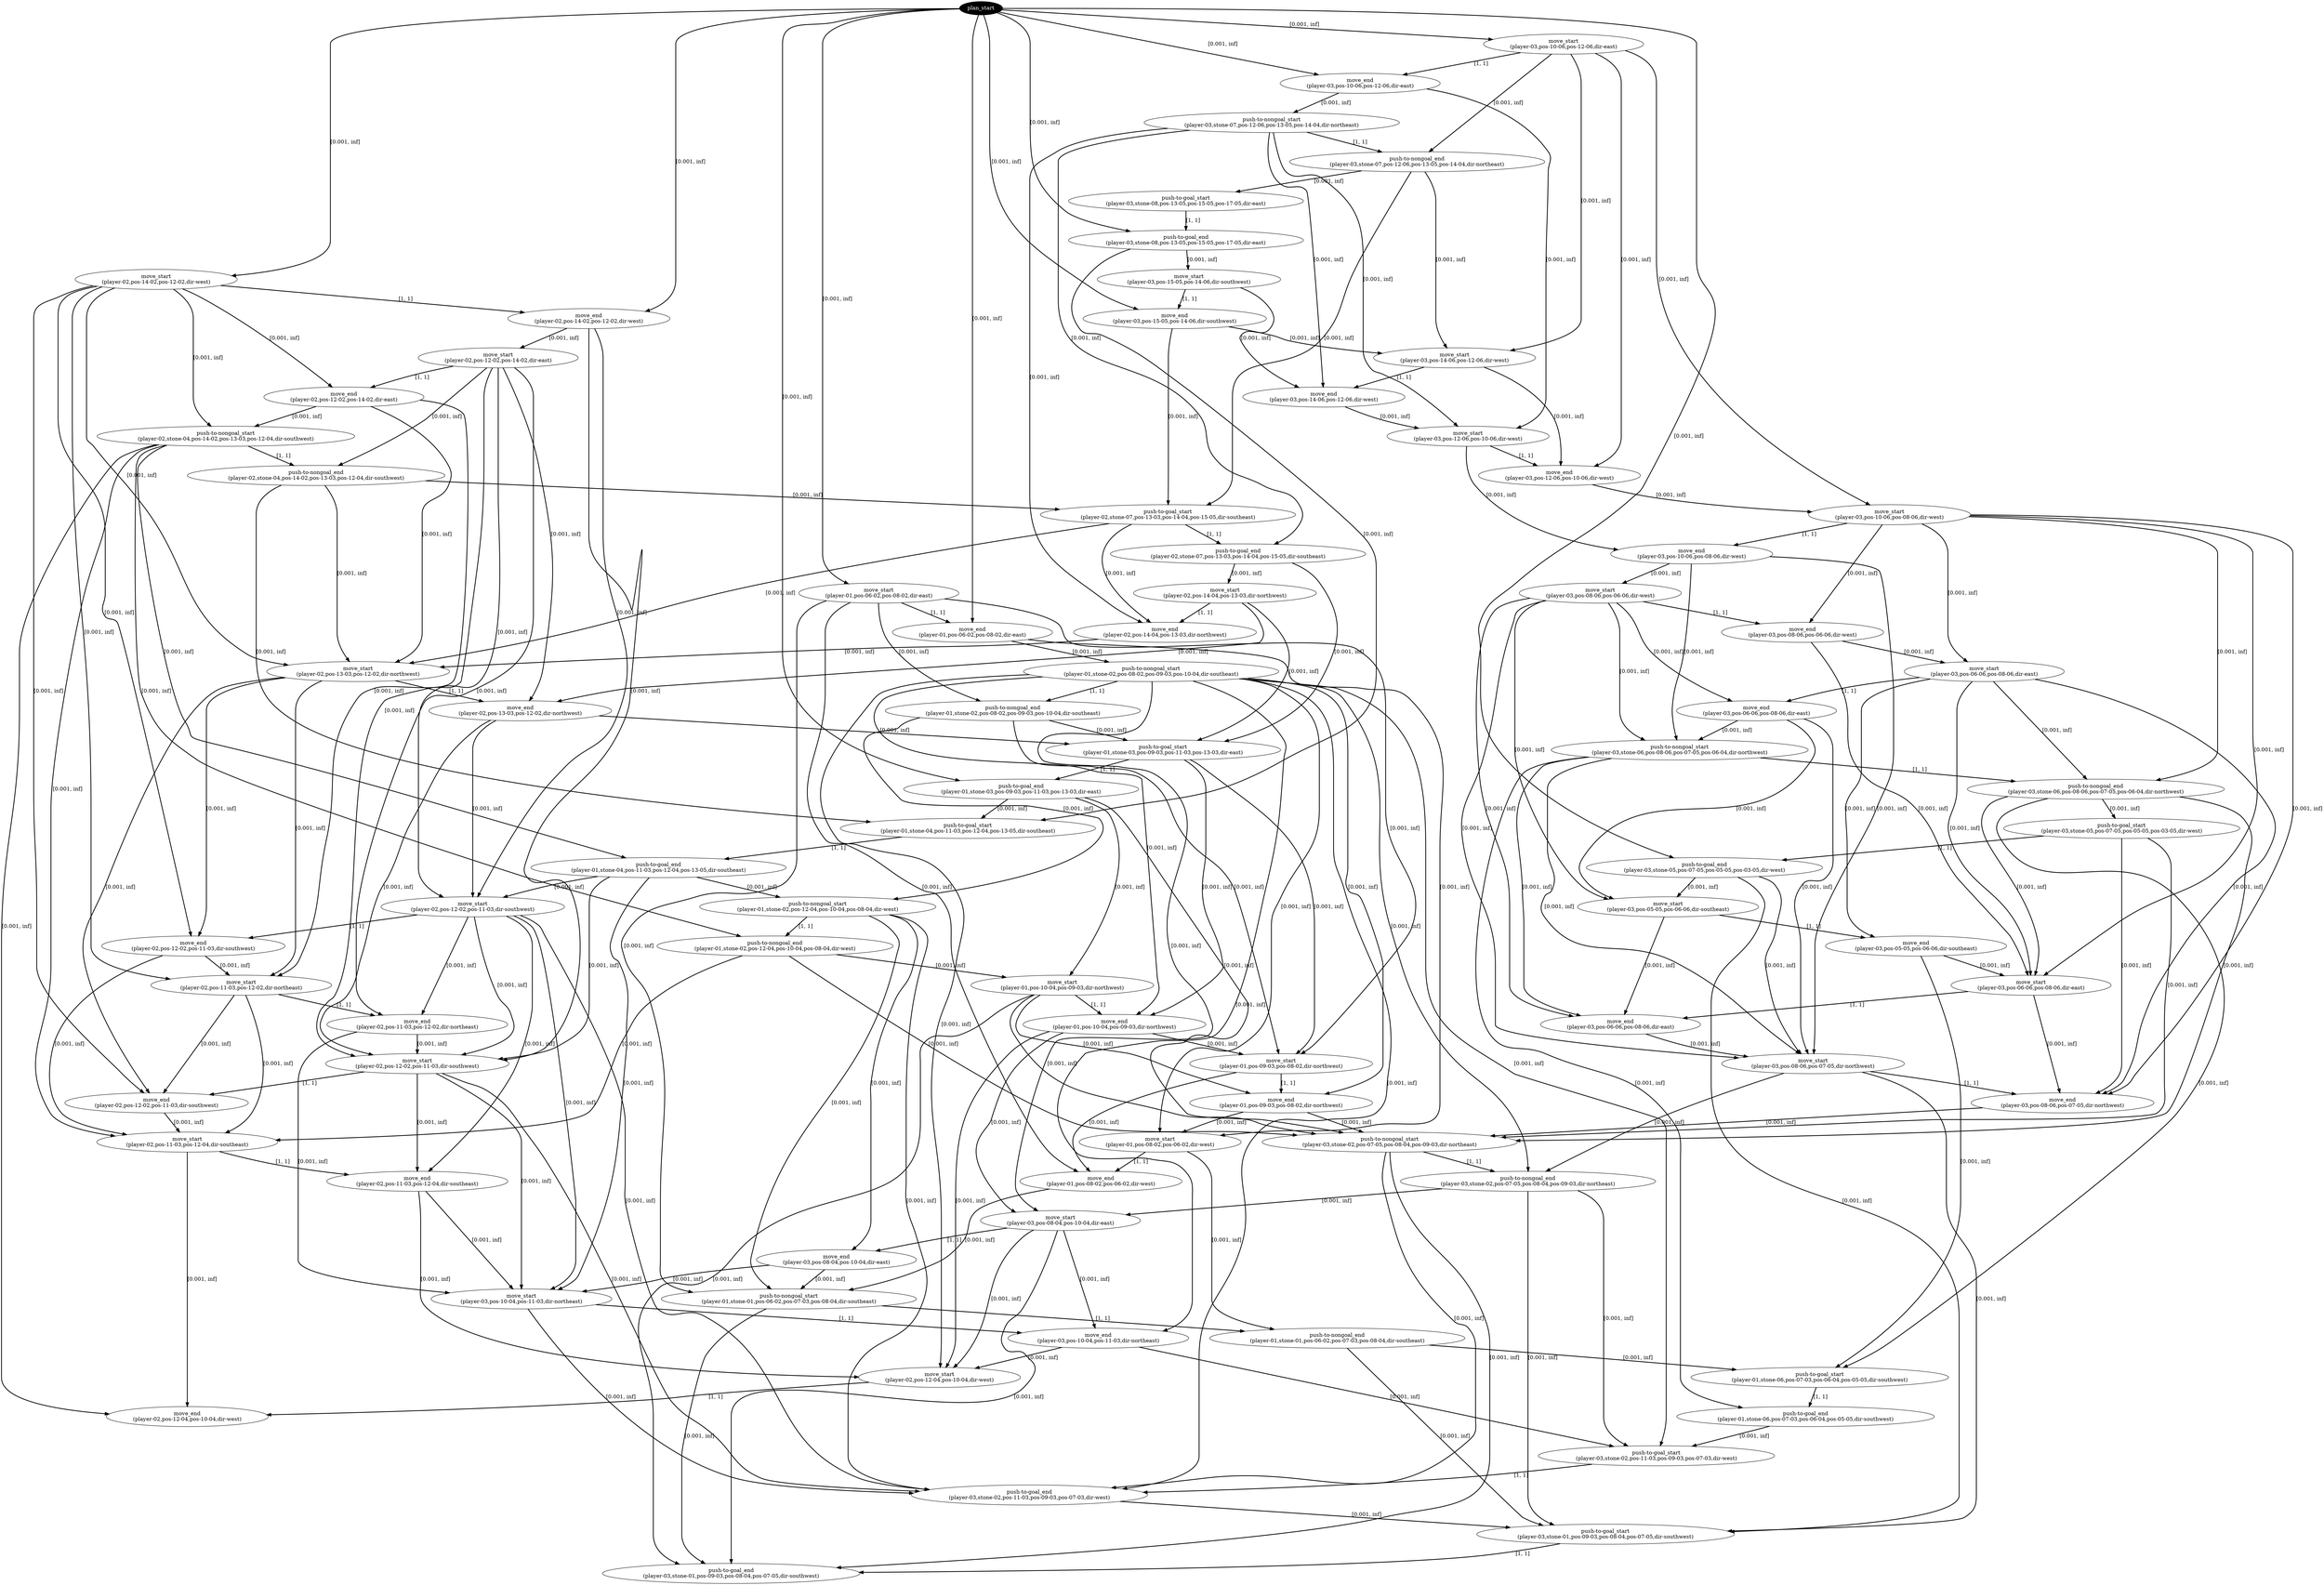 digraph plan {
0[ label="plan_start",style=filled,fillcolor=black,fontcolor=white];
1[ label="move_start
(player-02,pos-14-02,pos-12-02,dir-west)"];
2[ label="move_end
(player-02,pos-14-02,pos-12-02,dir-west)"];
3[ label="move_start
(player-01,pos-06-02,pos-08-02,dir-east)"];
4[ label="move_end
(player-01,pos-06-02,pos-08-02,dir-east)"];
5[ label="move_start
(player-03,pos-10-06,pos-12-06,dir-east)"];
6[ label="move_end
(player-03,pos-10-06,pos-12-06,dir-east)"];
7[ label="push-to-nongoal_start
(player-01,stone-02,pos-08-02,pos-09-03,pos-10-04,dir-southeast)"];
8[ label="push-to-nongoal_end
(player-01,stone-02,pos-08-02,pos-09-03,pos-10-04,dir-southeast)"];
9[ label="move_start
(player-02,pos-12-02,pos-14-02,dir-east)"];
10[ label="move_end
(player-02,pos-12-02,pos-14-02,dir-east)"];
11[ label="push-to-nongoal_start
(player-03,stone-07,pos-12-06,pos-13-05,pos-14-04,dir-northeast)"];
12[ label="push-to-nongoal_end
(player-03,stone-07,pos-12-06,pos-13-05,pos-14-04,dir-northeast)"];
13[ label="push-to-goal_start
(player-03,stone-08,pos-13-05,pos-15-05,pos-17-05,dir-east)"];
14[ label="push-to-goal_end
(player-03,stone-08,pos-13-05,pos-15-05,pos-17-05,dir-east)"];
15[ label="push-to-nongoal_start
(player-02,stone-04,pos-14-02,pos-13-03,pos-12-04,dir-southwest)"];
16[ label="push-to-nongoal_end
(player-02,stone-04,pos-14-02,pos-13-03,pos-12-04,dir-southwest)"];
17[ label="move_start
(player-03,pos-15-05,pos-14-06,dir-southwest)"];
18[ label="move_end
(player-03,pos-15-05,pos-14-06,dir-southwest)"];
19[ label="move_start
(player-03,pos-14-06,pos-12-06,dir-west)"];
20[ label="move_end
(player-03,pos-14-06,pos-12-06,dir-west)"];
21[ label="push-to-goal_start
(player-02,stone-07,pos-13-03,pos-14-04,pos-15-05,dir-southeast)"];
22[ label="push-to-goal_end
(player-02,stone-07,pos-13-03,pos-14-04,pos-15-05,dir-southeast)"];
23[ label="move_start
(player-03,pos-12-06,pos-10-06,dir-west)"];
24[ label="move_end
(player-03,pos-12-06,pos-10-06,dir-west)"];
25[ label="move_start
(player-02,pos-14-04,pos-13-03,dir-northwest)"];
26[ label="move_end
(player-02,pos-14-04,pos-13-03,dir-northwest)"];
27[ label="move_start
(player-03,pos-10-06,pos-08-06,dir-west)"];
28[ label="move_end
(player-03,pos-10-06,pos-08-06,dir-west)"];
29[ label="move_start
(player-02,pos-13-03,pos-12-02,dir-northwest)"];
30[ label="move_end
(player-02,pos-13-03,pos-12-02,dir-northwest)"];
31[ label="move_start
(player-03,pos-08-06,pos-06-06,dir-west)"];
32[ label="move_end
(player-03,pos-08-06,pos-06-06,dir-west)"];
33[ label="push-to-goal_start
(player-01,stone-03,pos-09-03,pos-11-03,pos-13-03,dir-east)"];
34[ label="push-to-goal_end
(player-01,stone-03,pos-09-03,pos-11-03,pos-13-03,dir-east)"];
35[ label="push-to-goal_start
(player-01,stone-04,pos-11-03,pos-12-04,pos-13-05,dir-southeast)"];
36[ label="push-to-goal_end
(player-01,stone-04,pos-11-03,pos-12-04,pos-13-05,dir-southeast)"];
37[ label="move_start
(player-03,pos-06-06,pos-08-06,dir-east)"];
38[ label="move_end
(player-03,pos-06-06,pos-08-06,dir-east)"];
39[ label="move_start
(player-02,pos-12-02,pos-11-03,dir-southwest)"];
40[ label="move_end
(player-02,pos-12-02,pos-11-03,dir-southwest)"];
41[ label="push-to-nongoal_start
(player-01,stone-02,pos-12-04,pos-10-04,pos-08-04,dir-west)"];
42[ label="push-to-nongoal_end
(player-01,stone-02,pos-12-04,pos-10-04,pos-08-04,dir-west)"];
43[ label="push-to-nongoal_start
(player-03,stone-06,pos-08-06,pos-07-05,pos-06-04,dir-northwest)"];
44[ label="push-to-nongoal_end
(player-03,stone-06,pos-08-06,pos-07-05,pos-06-04,dir-northwest)"];
45[ label="move_start
(player-01,pos-10-04,pos-09-03,dir-northwest)"];
46[ label="move_end
(player-01,pos-10-04,pos-09-03,dir-northwest)"];
47[ label="push-to-goal_start
(player-03,stone-05,pos-07-05,pos-05-05,pos-03-05,dir-west)"];
48[ label="push-to-goal_end
(player-03,stone-05,pos-07-05,pos-05-05,pos-03-05,dir-west)"];
49[ label="move_start
(player-02,pos-11-03,pos-12-02,dir-northeast)"];
50[ label="move_end
(player-02,pos-11-03,pos-12-02,dir-northeast)"];
51[ label="move_start
(player-03,pos-05-05,pos-06-06,dir-southeast)"];
52[ label="move_end
(player-03,pos-05-05,pos-06-06,dir-southeast)"];
53[ label="move_start
(player-01,pos-09-03,pos-08-02,dir-northwest)"];
54[ label="move_end
(player-01,pos-09-03,pos-08-02,dir-northwest)"];
55[ label="move_start
(player-02,pos-12-02,pos-11-03,dir-southwest)"];
56[ label="move_end
(player-02,pos-12-02,pos-11-03,dir-southwest)"];
57[ label="move_start
(player-03,pos-06-06,pos-08-06,dir-east)"];
58[ label="move_end
(player-03,pos-06-06,pos-08-06,dir-east)"];
59[ label="move_start
(player-01,pos-08-02,pos-06-02,dir-west)"];
60[ label="move_end
(player-01,pos-08-02,pos-06-02,dir-west)"];
61[ label="move_start
(player-02,pos-11-03,pos-12-04,dir-southeast)"];
62[ label="move_end
(player-02,pos-11-03,pos-12-04,dir-southeast)"];
63[ label="move_start
(player-03,pos-08-06,pos-07-05,dir-northwest)"];
64[ label="move_end
(player-03,pos-08-06,pos-07-05,dir-northwest)"];
65[ label="push-to-nongoal_start
(player-03,stone-02,pos-07-05,pos-08-04,pos-09-03,dir-northeast)"];
66[ label="push-to-nongoal_end
(player-03,stone-02,pos-07-05,pos-08-04,pos-09-03,dir-northeast)"];
67[ label="move_start
(player-03,pos-08-04,pos-10-04,dir-east)"];
68[ label="move_end
(player-03,pos-08-04,pos-10-04,dir-east)"];
69[ label="move_start
(player-03,pos-10-04,pos-11-03,dir-northeast)"];
70[ label="move_end
(player-03,pos-10-04,pos-11-03,dir-northeast)"];
71[ label="push-to-nongoal_start
(player-01,stone-01,pos-06-02,pos-07-03,pos-08-04,dir-southeast)"];
72[ label="push-to-nongoal_end
(player-01,stone-01,pos-06-02,pos-07-03,pos-08-04,dir-southeast)"];
73[ label="move_start
(player-02,pos-12-04,pos-10-04,dir-west)"];
74[ label="move_end
(player-02,pos-12-04,pos-10-04,dir-west)"];
75[ label="push-to-goal_start
(player-01,stone-06,pos-07-03,pos-06-04,pos-05-05,dir-southwest)"];
76[ label="push-to-goal_end
(player-01,stone-06,pos-07-03,pos-06-04,pos-05-05,dir-southwest)"];
77[ label="push-to-goal_start
(player-03,stone-02,pos-11-03,pos-09-03,pos-07-03,dir-west)"];
78[ label="push-to-goal_end
(player-03,stone-02,pos-11-03,pos-09-03,pos-07-03,dir-west)"];
79[ label="push-to-goal_start
(player-03,stone-01,pos-09-03,pos-08-04,pos-07-05,dir-southwest)"];
80[ label="push-to-goal_end
(player-03,stone-01,pos-09-03,pos-08-04,pos-07-05,dir-southwest)"];
"0" -> "1" [ label="[0.001, inf]" , penwidth=2, color="black"]
"0" -> "3" [ label="[0.001, inf]" , penwidth=2, color="black"]
"0" -> "5" [ label="[0.001, inf]" , penwidth=2, color="black"]
"1" -> "2" [ label="[1, 1]" , penwidth=2, color="black"]
"0" -> "2" [ label="[0.001, inf]" , penwidth=2, color="black"]
"3" -> "4" [ label="[1, 1]" , penwidth=2, color="black"]
"0" -> "4" [ label="[0.001, inf]" , penwidth=2, color="black"]
"5" -> "6" [ label="[1, 1]" , penwidth=2, color="black"]
"0" -> "6" [ label="[0.001, inf]" , penwidth=2, color="black"]
"4" -> "7" [ label="[0.001, inf]" , penwidth=2, color="black"]
"2" -> "9" [ label="[0.001, inf]" , penwidth=2, color="black"]
"6" -> "11" [ label="[0.001, inf]" , penwidth=2, color="black"]
"7" -> "8" [ label="[1, 1]" , penwidth=2, color="black"]
"3" -> "8" [ label="[0.001, inf]" , penwidth=2, color="black"]
"9" -> "10" [ label="[1, 1]" , penwidth=2, color="black"]
"1" -> "10" [ label="[0.001, inf]" , penwidth=2, color="black"]
"11" -> "12" [ label="[1, 1]" , penwidth=2, color="black"]
"5" -> "12" [ label="[0.001, inf]" , penwidth=2, color="black"]
"12" -> "13" [ label="[0.001, inf]" , penwidth=2, color="black"]
"10" -> "15" [ label="[0.001, inf]" , penwidth=2, color="black"]
"1" -> "15" [ label="[0.001, inf]" , penwidth=2, color="black"]
"13" -> "14" [ label="[1, 1]" , penwidth=2, color="black"]
"0" -> "14" [ label="[0.001, inf]" , penwidth=2, color="black"]
"15" -> "16" [ label="[1, 1]" , penwidth=2, color="black"]
"9" -> "16" [ label="[0.001, inf]" , penwidth=2, color="black"]
"14" -> "17" [ label="[0.001, inf]" , penwidth=2, color="black"]
"17" -> "18" [ label="[1, 1]" , penwidth=2, color="black"]
"0" -> "18" [ label="[0.001, inf]" , penwidth=2, color="black"]
"18" -> "19" [ label="[0.001, inf]" , penwidth=2, color="black"]
"12" -> "19" [ label="[0.001, inf]" , penwidth=2, color="black"]
"5" -> "19" [ label="[0.001, inf]" , penwidth=2, color="black"]
"16" -> "21" [ label="[0.001, inf]" , penwidth=2, color="black"]
"12" -> "21" [ label="[0.001, inf]" , penwidth=2, color="black"]
"18" -> "21" [ label="[0.001, inf]" , penwidth=2, color="black"]
"19" -> "20" [ label="[1, 1]" , penwidth=2, color="black"]
"17" -> "20" [ label="[0.001, inf]" , penwidth=2, color="black"]
"11" -> "20" [ label="[0.001, inf]" , penwidth=2, color="black"]
"21" -> "22" [ label="[1, 1]" , penwidth=2, color="black"]
"11" -> "22" [ label="[0.001, inf]" , penwidth=2, color="black"]
"20" -> "23" [ label="[0.001, inf]" , penwidth=2, color="black"]
"6" -> "23" [ label="[0.001, inf]" , penwidth=2, color="black"]
"11" -> "23" [ label="[0.001, inf]" , penwidth=2, color="black"]
"22" -> "25" [ label="[0.001, inf]" , penwidth=2, color="black"]
"23" -> "24" [ label="[1, 1]" , penwidth=2, color="black"]
"19" -> "24" [ label="[0.001, inf]" , penwidth=2, color="black"]
"5" -> "24" [ label="[0.001, inf]" , penwidth=2, color="black"]
"25" -> "26" [ label="[1, 1]" , penwidth=2, color="black"]
"21" -> "26" [ label="[0.001, inf]" , penwidth=2, color="black"]
"11" -> "26" [ label="[0.001, inf]" , penwidth=2, color="black"]
"24" -> "27" [ label="[0.001, inf]" , penwidth=2, color="black"]
"5" -> "27" [ label="[0.001, inf]" , penwidth=2, color="black"]
"26" -> "29" [ label="[0.001, inf]" , penwidth=2, color="black"]
"10" -> "29" [ label="[0.001, inf]" , penwidth=2, color="black"]
"21" -> "29" [ label="[0.001, inf]" , penwidth=2, color="black"]
"16" -> "29" [ label="[0.001, inf]" , penwidth=2, color="black"]
"1" -> "29" [ label="[0.001, inf]" , penwidth=2, color="black"]
"27" -> "28" [ label="[1, 1]" , penwidth=2, color="black"]
"23" -> "28" [ label="[0.001, inf]" , penwidth=2, color="black"]
"29" -> "30" [ label="[1, 1]" , penwidth=2, color="black"]
"25" -> "30" [ label="[0.001, inf]" , penwidth=2, color="black"]
"9" -> "30" [ label="[0.001, inf]" , penwidth=2, color="black"]
"28" -> "31" [ label="[0.001, inf]" , penwidth=2, color="black"]
"8" -> "33" [ label="[0.001, inf]" , penwidth=2, color="black"]
"30" -> "33" [ label="[0.001, inf]" , penwidth=2, color="black"]
"25" -> "33" [ label="[0.001, inf]" , penwidth=2, color="black"]
"22" -> "33" [ label="[0.001, inf]" , penwidth=2, color="black"]
"31" -> "32" [ label="[1, 1]" , penwidth=2, color="black"]
"27" -> "32" [ label="[0.001, inf]" , penwidth=2, color="black"]
"33" -> "34" [ label="[1, 1]" , penwidth=2, color="black"]
"0" -> "34" [ label="[0.001, inf]" , penwidth=2, color="black"]
"34" -> "35" [ label="[0.001, inf]" , penwidth=2, color="black"]
"16" -> "35" [ label="[0.001, inf]" , penwidth=2, color="black"]
"14" -> "35" [ label="[0.001, inf]" , penwidth=2, color="black"]
"32" -> "37" [ label="[0.001, inf]" , penwidth=2, color="black"]
"27" -> "37" [ label="[0.001, inf]" , penwidth=2, color="black"]
"35" -> "36" [ label="[1, 1]" , penwidth=2, color="black"]
"15" -> "36" [ label="[0.001, inf]" , penwidth=2, color="black"]
"37" -> "38" [ label="[1, 1]" , penwidth=2, color="black"]
"31" -> "38" [ label="[0.001, inf]" , penwidth=2, color="black"]
"30" -> "39" [ label="[0.001, inf]" , penwidth=2, color="black"]
"36" -> "39" [ label="[0.001, inf]" , penwidth=2, color="black"]
"9" -> "39" [ label="[0.001, inf]" , penwidth=2, color="black"]
"2" -> "39" [ label="[0.001, inf]" , penwidth=2, color="black"]
"36" -> "41" [ label="[0.001, inf]" , penwidth=2, color="black"]
"8" -> "41" [ label="[0.001, inf]" , penwidth=2, color="black"]
"38" -> "43" [ label="[0.001, inf]" , penwidth=2, color="black"]
"31" -> "43" [ label="[0.001, inf]" , penwidth=2, color="black"]
"28" -> "43" [ label="[0.001, inf]" , penwidth=2, color="black"]
"39" -> "40" [ label="[1, 1]" , penwidth=2, color="black"]
"29" -> "40" [ label="[0.001, inf]" , penwidth=2, color="black"]
"1" -> "40" [ label="[0.001, inf]" , penwidth=2, color="black"]
"41" -> "42" [ label="[1, 1]" , penwidth=2, color="black"]
"15" -> "42" [ label="[0.001, inf]" , penwidth=2, color="black"]
"43" -> "44" [ label="[1, 1]" , penwidth=2, color="black"]
"37" -> "44" [ label="[0.001, inf]" , penwidth=2, color="black"]
"27" -> "44" [ label="[0.001, inf]" , penwidth=2, color="black"]
"42" -> "45" [ label="[0.001, inf]" , penwidth=2, color="black"]
"34" -> "45" [ label="[0.001, inf]" , penwidth=2, color="black"]
"44" -> "47" [ label="[0.001, inf]" , penwidth=2, color="black"]
"40" -> "49" [ label="[0.001, inf]" , penwidth=2, color="black"]
"29" -> "49" [ label="[0.001, inf]" , penwidth=2, color="black"]
"10" -> "49" [ label="[0.001, inf]" , penwidth=2, color="black"]
"1" -> "49" [ label="[0.001, inf]" , penwidth=2, color="black"]
"45" -> "46" [ label="[1, 1]" , penwidth=2, color="black"]
"33" -> "46" [ label="[0.001, inf]" , penwidth=2, color="black"]
"7" -> "46" [ label="[0.001, inf]" , penwidth=2, color="black"]
"47" -> "48" [ label="[1, 1]" , penwidth=2, color="black"]
"0" -> "48" [ label="[0.001, inf]" , penwidth=2, color="black"]
"49" -> "50" [ label="[1, 1]" , penwidth=2, color="black"]
"39" -> "50" [ label="[0.001, inf]" , penwidth=2, color="black"]
"9" -> "50" [ label="[0.001, inf]" , penwidth=2, color="black"]
"48" -> "51" [ label="[0.001, inf]" , penwidth=2, color="black"]
"38" -> "51" [ label="[0.001, inf]" , penwidth=2, color="black"]
"31" -> "51" [ label="[0.001, inf]" , penwidth=2, color="black"]
"46" -> "53" [ label="[0.001, inf]" , penwidth=2, color="black"]
"8" -> "53" [ label="[0.001, inf]" , penwidth=2, color="black"]
"33" -> "53" [ label="[0.001, inf]" , penwidth=2, color="black"]
"3" -> "53" [ label="[0.001, inf]" , penwidth=2, color="black"]
"50" -> "55" [ label="[0.001, inf]" , penwidth=2, color="black"]
"39" -> "55" [ label="[0.001, inf]" , penwidth=2, color="black"]
"36" -> "55" [ label="[0.001, inf]" , penwidth=2, color="black"]
"30" -> "55" [ label="[0.001, inf]" , penwidth=2, color="black"]
"9" -> "55" [ label="[0.001, inf]" , penwidth=2, color="black"]
"2" -> "55" [ label="[0.001, inf]" , penwidth=2, color="black"]
"51" -> "52" [ label="[1, 1]" , penwidth=2, color="black"]
"37" -> "52" [ label="[0.001, inf]" , penwidth=2, color="black"]
"53" -> "54" [ label="[1, 1]" , penwidth=2, color="black"]
"45" -> "54" [ label="[0.001, inf]" , penwidth=2, color="black"]
"7" -> "54" [ label="[0.001, inf]" , penwidth=2, color="black"]
"55" -> "56" [ label="[1, 1]" , penwidth=2, color="black"]
"49" -> "56" [ label="[0.001, inf]" , penwidth=2, color="black"]
"29" -> "56" [ label="[0.001, inf]" , penwidth=2, color="black"]
"1" -> "56" [ label="[0.001, inf]" , penwidth=2, color="black"]
"52" -> "57" [ label="[0.001, inf]" , penwidth=2, color="black"]
"44" -> "57" [ label="[0.001, inf]" , penwidth=2, color="black"]
"37" -> "57" [ label="[0.001, inf]" , penwidth=2, color="black"]
"32" -> "57" [ label="[0.001, inf]" , penwidth=2, color="black"]
"27" -> "57" [ label="[0.001, inf]" , penwidth=2, color="black"]
"54" -> "59" [ label="[0.001, inf]" , penwidth=2, color="black"]
"4" -> "59" [ label="[0.001, inf]" , penwidth=2, color="black"]
"7" -> "59" [ label="[0.001, inf]" , penwidth=2, color="black"]
"56" -> "61" [ label="[0.001, inf]" , penwidth=2, color="black"]
"42" -> "61" [ label="[0.001, inf]" , penwidth=2, color="black"]
"49" -> "61" [ label="[0.001, inf]" , penwidth=2, color="black"]
"40" -> "61" [ label="[0.001, inf]" , penwidth=2, color="black"]
"15" -> "61" [ label="[0.001, inf]" , penwidth=2, color="black"]
"57" -> "58" [ label="[1, 1]" , penwidth=2, color="black"]
"51" -> "58" [ label="[0.001, inf]" , penwidth=2, color="black"]
"43" -> "58" [ label="[0.001, inf]" , penwidth=2, color="black"]
"31" -> "58" [ label="[0.001, inf]" , penwidth=2, color="black"]
"59" -> "60" [ label="[1, 1]" , penwidth=2, color="black"]
"53" -> "60" [ label="[0.001, inf]" , penwidth=2, color="black"]
"3" -> "60" [ label="[0.001, inf]" , penwidth=2, color="black"]
"61" -> "62" [ label="[1, 1]" , penwidth=2, color="black"]
"55" -> "62" [ label="[0.001, inf]" , penwidth=2, color="black"]
"39" -> "62" [ label="[0.001, inf]" , penwidth=2, color="black"]
"58" -> "63" [ label="[0.001, inf]" , penwidth=2, color="black"]
"48" -> "63" [ label="[0.001, inf]" , penwidth=2, color="black"]
"43" -> "63" [ label="[0.001, inf]" , penwidth=2, color="black"]
"38" -> "63" [ label="[0.001, inf]" , penwidth=2, color="black"]
"31" -> "63" [ label="[0.001, inf]" , penwidth=2, color="black"]
"28" -> "63" [ label="[0.001, inf]" , penwidth=2, color="black"]
"63" -> "64" [ label="[1, 1]" , penwidth=2, color="black"]
"57" -> "64" [ label="[0.001, inf]" , penwidth=2, color="black"]
"47" -> "64" [ label="[0.001, inf]" , penwidth=2, color="black"]
"37" -> "64" [ label="[0.001, inf]" , penwidth=2, color="black"]
"27" -> "64" [ label="[0.001, inf]" , penwidth=2, color="black"]
"64" -> "65" [ label="[0.001, inf]" , penwidth=2, color="black"]
"42" -> "65" [ label="[0.001, inf]" , penwidth=2, color="black"]
"54" -> "65" [ label="[0.001, inf]" , penwidth=2, color="black"]
"47" -> "65" [ label="[0.001, inf]" , penwidth=2, color="black"]
"45" -> "65" [ label="[0.001, inf]" , penwidth=2, color="black"]
"44" -> "65" [ label="[0.001, inf]" , penwidth=2, color="black"]
"34" -> "65" [ label="[0.001, inf]" , penwidth=2, color="black"]
"65" -> "66" [ label="[1, 1]" , penwidth=2, color="black"]
"63" -> "66" [ label="[0.001, inf]" , penwidth=2, color="black"]
"7" -> "66" [ label="[0.001, inf]" , penwidth=2, color="black"]
"66" -> "67" [ label="[0.001, inf]" , penwidth=2, color="black"]
"46" -> "67" [ label="[0.001, inf]" , penwidth=2, color="black"]
"7" -> "67" [ label="[0.001, inf]" , penwidth=2, color="black"]
"67" -> "68" [ label="[1, 1]" , penwidth=2, color="black"]
"41" -> "68" [ label="[0.001, inf]" , penwidth=2, color="black"]
"68" -> "69" [ label="[0.001, inf]" , penwidth=2, color="black"]
"62" -> "69" [ label="[0.001, inf]" , penwidth=2, color="black"]
"55" -> "69" [ label="[0.001, inf]" , penwidth=2, color="black"]
"50" -> "69" [ label="[0.001, inf]" , penwidth=2, color="black"]
"39" -> "69" [ label="[0.001, inf]" , penwidth=2, color="black"]
"36" -> "69" [ label="[0.001, inf]" , penwidth=2, color="black"]
"60" -> "71" [ label="[0.001, inf]" , penwidth=2, color="black"]
"68" -> "71" [ label="[0.001, inf]" , penwidth=2, color="black"]
"41" -> "71" [ label="[0.001, inf]" , penwidth=2, color="black"]
"3" -> "71" [ label="[0.001, inf]" , penwidth=2, color="black"]
"69" -> "70" [ label="[1, 1]" , penwidth=2, color="black"]
"67" -> "70" [ label="[0.001, inf]" , penwidth=2, color="black"]
"7" -> "70" [ label="[0.001, inf]" , penwidth=2, color="black"]
"71" -> "72" [ label="[1, 1]" , penwidth=2, color="black"]
"59" -> "72" [ label="[0.001, inf]" , penwidth=2, color="black"]
"62" -> "73" [ label="[0.001, inf]" , penwidth=2, color="black"]
"70" -> "73" [ label="[0.001, inf]" , penwidth=2, color="black"]
"67" -> "73" [ label="[0.001, inf]" , penwidth=2, color="black"]
"46" -> "73" [ label="[0.001, inf]" , penwidth=2, color="black"]
"7" -> "73" [ label="[0.001, inf]" , penwidth=2, color="black"]
"72" -> "75" [ label="[0.001, inf]" , penwidth=2, color="black"]
"44" -> "75" [ label="[0.001, inf]" , penwidth=2, color="black"]
"52" -> "75" [ label="[0.001, inf]" , penwidth=2, color="black"]
"73" -> "74" [ label="[1, 1]" , penwidth=2, color="black"]
"61" -> "74" [ label="[0.001, inf]" , penwidth=2, color="black"]
"15" -> "74" [ label="[0.001, inf]" , penwidth=2, color="black"]
"75" -> "76" [ label="[1, 1]" , penwidth=2, color="black"]
"43" -> "76" [ label="[0.001, inf]" , penwidth=2, color="black"]
"70" -> "77" [ label="[0.001, inf]" , penwidth=2, color="black"]
"66" -> "77" [ label="[0.001, inf]" , penwidth=2, color="black"]
"76" -> "77" [ label="[0.001, inf]" , penwidth=2, color="black"]
"7" -> "77" [ label="[0.001, inf]" , penwidth=2, color="black"]
"77" -> "78" [ label="[1, 1]" , penwidth=2, color="black"]
"69" -> "78" [ label="[0.001, inf]" , penwidth=2, color="black"]
"65" -> "78" [ label="[0.001, inf]" , penwidth=2, color="black"]
"55" -> "78" [ label="[0.001, inf]" , penwidth=2, color="black"]
"41" -> "78" [ label="[0.001, inf]" , penwidth=2, color="black"]
"39" -> "78" [ label="[0.001, inf]" , penwidth=2, color="black"]
"7" -> "78" [ label="[0.001, inf]" , penwidth=2, color="black"]
"78" -> "79" [ label="[0.001, inf]" , penwidth=2, color="black"]
"72" -> "79" [ label="[0.001, inf]" , penwidth=2, color="black"]
"66" -> "79" [ label="[0.001, inf]" , penwidth=2, color="black"]
"63" -> "79" [ label="[0.001, inf]" , penwidth=2, color="black"]
"48" -> "79" [ label="[0.001, inf]" , penwidth=2, color="black"]
"79" -> "80" [ label="[1, 1]" , penwidth=2, color="black"]
"71" -> "80" [ label="[0.001, inf]" , penwidth=2, color="black"]
"67" -> "80" [ label="[0.001, inf]" , penwidth=2, color="black"]
"65" -> "80" [ label="[0.001, inf]" , penwidth=2, color="black"]
"45" -> "80" [ label="[0.001, inf]" , penwidth=2, color="black"]
}
